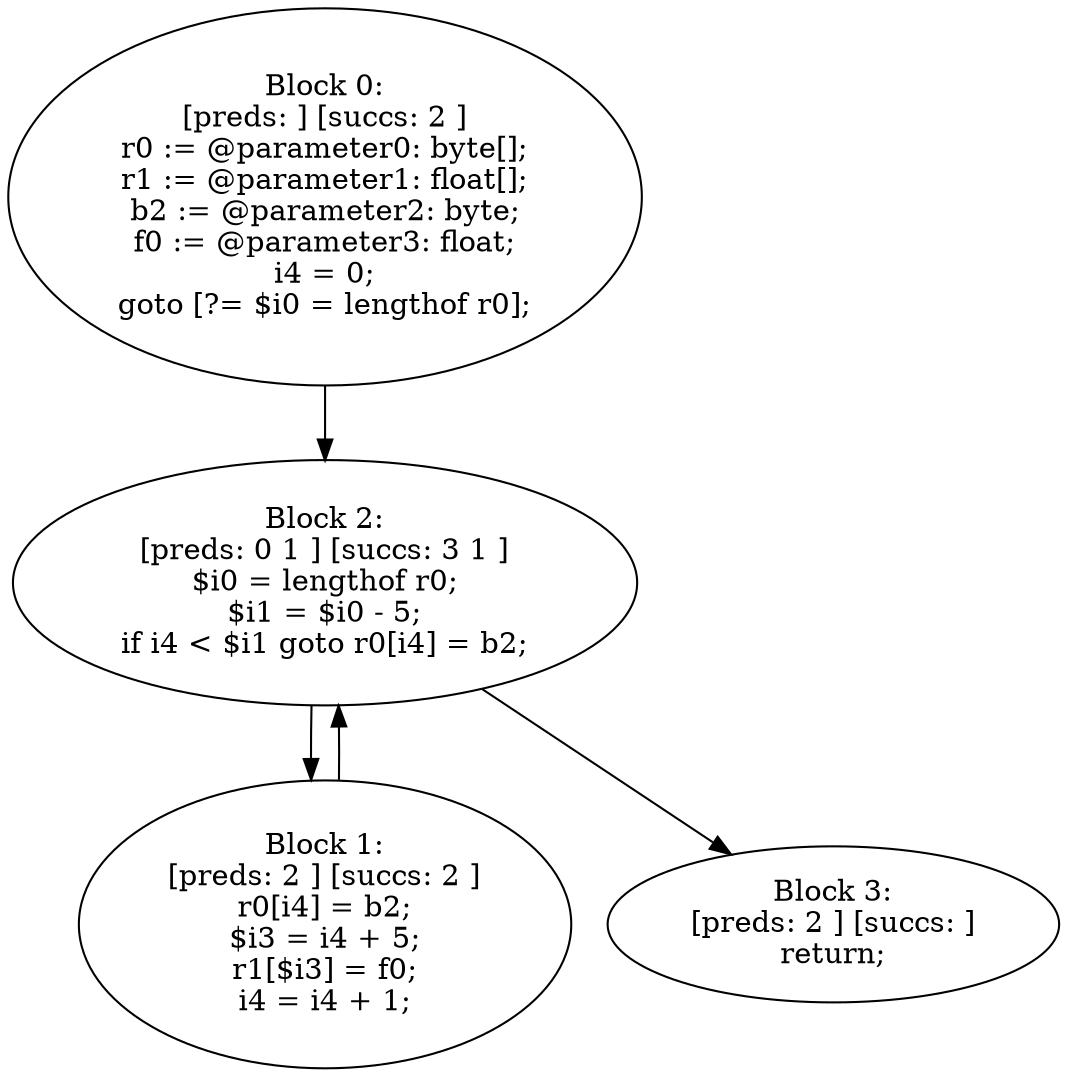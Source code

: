 digraph "unitGraph" {
    "Block 0:
[preds: ] [succs: 2 ]
r0 := @parameter0: byte[];
r1 := @parameter1: float[];
b2 := @parameter2: byte;
f0 := @parameter3: float;
i4 = 0;
goto [?= $i0 = lengthof r0];
"
    "Block 1:
[preds: 2 ] [succs: 2 ]
r0[i4] = b2;
$i3 = i4 + 5;
r1[$i3] = f0;
i4 = i4 + 1;
"
    "Block 2:
[preds: 0 1 ] [succs: 3 1 ]
$i0 = lengthof r0;
$i1 = $i0 - 5;
if i4 < $i1 goto r0[i4] = b2;
"
    "Block 3:
[preds: 2 ] [succs: ]
return;
"
    "Block 0:
[preds: ] [succs: 2 ]
r0 := @parameter0: byte[];
r1 := @parameter1: float[];
b2 := @parameter2: byte;
f0 := @parameter3: float;
i4 = 0;
goto [?= $i0 = lengthof r0];
"->"Block 2:
[preds: 0 1 ] [succs: 3 1 ]
$i0 = lengthof r0;
$i1 = $i0 - 5;
if i4 < $i1 goto r0[i4] = b2;
";
    "Block 1:
[preds: 2 ] [succs: 2 ]
r0[i4] = b2;
$i3 = i4 + 5;
r1[$i3] = f0;
i4 = i4 + 1;
"->"Block 2:
[preds: 0 1 ] [succs: 3 1 ]
$i0 = lengthof r0;
$i1 = $i0 - 5;
if i4 < $i1 goto r0[i4] = b2;
";
    "Block 2:
[preds: 0 1 ] [succs: 3 1 ]
$i0 = lengthof r0;
$i1 = $i0 - 5;
if i4 < $i1 goto r0[i4] = b2;
"->"Block 3:
[preds: 2 ] [succs: ]
return;
";
    "Block 2:
[preds: 0 1 ] [succs: 3 1 ]
$i0 = lengthof r0;
$i1 = $i0 - 5;
if i4 < $i1 goto r0[i4] = b2;
"->"Block 1:
[preds: 2 ] [succs: 2 ]
r0[i4] = b2;
$i3 = i4 + 5;
r1[$i3] = f0;
i4 = i4 + 1;
";
}
